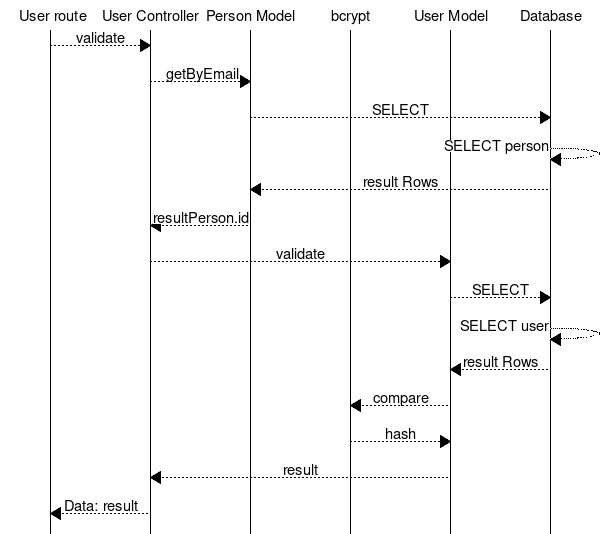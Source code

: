 msc{
  userRoute [label=" User route"],
  userController [label="User Controller"],
  personModel [label="Person Model"],
  bcrypt [label = "bcrypt"],
  userModel [label="User Model"],
  database [label="Database"];

  userRoute >> userController [label="validate"];
  userController >>  personModel [label = " getByEmail"];
  personModel >> database [label = "SELECT"]; 
  database >> database [label = "SELECT person"];
  database >> personModel [label = "result Rows"];
  personModel >> userController [label = "resultPerson.id"];
  userController >> userModel [label = "validate"];
  userModel >> database [label = "SELECT"];
  database >> database [label = "SELECT user"];
  database >> userModel [label = "result Rows"];
  userModel >> bcrypt [label = "compare"];
  bcrypt >> userModel [label = "hash"];
  userModel >> userController [label = "result"];
  userController >> userRoute [label = "Data: result"];
}